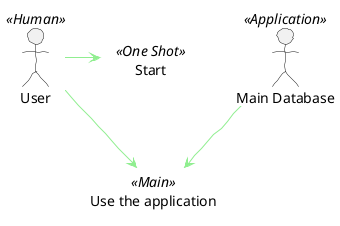 @startuml
skinparam handwritten true

skinparam usecase{
    BackgroundColor Lightblue
    BorderColor black


    BackgroundColor  <<Main>> Lightblue
    BorderColor <<Main>> red


    ArrowColor lightGreen
    ActorBorder green
    ActorBackgroundColor YellowGreen

}

 :User: <<Human>>
 (Start) <<One Shot>>
 :Main Database: <<Application>>  as :datebase:
 (Use the application)  as (app) <<Main>>

 :User: -> Start
 :User: -->(app)
 :datebase: --> app


 newpage

 left to right direction
 skinparam packageStyle rect
 actor customer
 actor clerk
 rectangle checkout{
    customer -- (checkout)
    customer -- (payment) :include
    (help).> (checkout) : extends
    (checkout) -- clerk
 }





@enduml